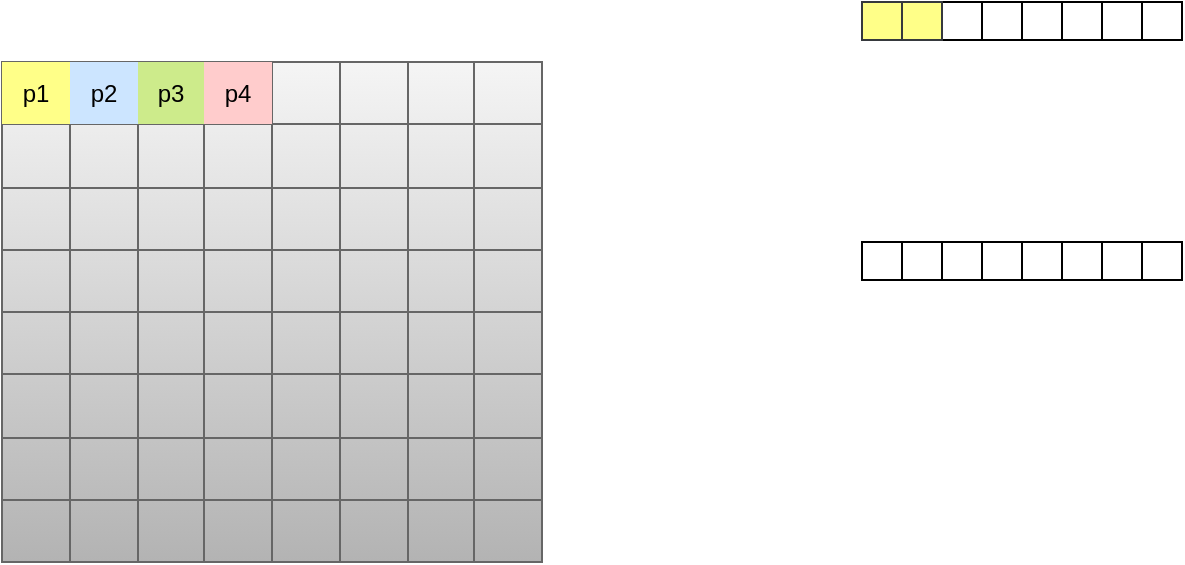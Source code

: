 <mxfile version="15.8.6" type="github">
  <diagram id="kPdgK0YCUrMneEPVn0Fr" name="第 1 页">
    <mxGraphModel dx="946" dy="505" grid="1" gridSize="10" guides="1" tooltips="1" connect="1" arrows="1" fold="1" page="1" pageScale="1" pageWidth="827" pageHeight="1169" math="0" shadow="0">
      <root>
        <mxCell id="0" />
        <mxCell id="1" parent="0" />
        <mxCell id="ArdAXpotYQYGTAsiqMGZ-59" value="" style="shape=table;startSize=0;container=1;collapsible=0;childLayout=tableLayout;fillColor=#f5f5f5;gradientColor=#b3b3b3;strokeColor=#666666;" vertex="1" parent="1">
          <mxGeometry x="80" y="210" width="270" height="250" as="geometry" />
        </mxCell>
        <mxCell id="ArdAXpotYQYGTAsiqMGZ-60" value="" style="shape=partialRectangle;collapsible=0;dropTarget=0;pointerEvents=0;fillColor=none;top=0;left=0;bottom=0;right=0;points=[[0,0.5],[1,0.5]];portConstraint=eastwest;" vertex="1" parent="ArdAXpotYQYGTAsiqMGZ-59">
          <mxGeometry width="270" height="31" as="geometry" />
        </mxCell>
        <mxCell id="ArdAXpotYQYGTAsiqMGZ-61" value="p1" style="shape=partialRectangle;html=1;whiteSpace=wrap;connectable=0;overflow=hidden;fillColor=#ffff88;top=0;left=0;bottom=0;right=0;pointerEvents=1;strokeColor=#36393d;" vertex="1" parent="ArdAXpotYQYGTAsiqMGZ-60">
          <mxGeometry width="34" height="31" as="geometry">
            <mxRectangle width="34" height="31" as="alternateBounds" />
          </mxGeometry>
        </mxCell>
        <mxCell id="ArdAXpotYQYGTAsiqMGZ-62" value="p2" style="shape=partialRectangle;html=1;whiteSpace=wrap;connectable=0;overflow=hidden;fillColor=#cce5ff;top=0;left=0;bottom=0;right=0;pointerEvents=1;strokeColor=#36393d;" vertex="1" parent="ArdAXpotYQYGTAsiqMGZ-60">
          <mxGeometry x="34" width="34" height="31" as="geometry">
            <mxRectangle width="34" height="31" as="alternateBounds" />
          </mxGeometry>
        </mxCell>
        <mxCell id="ArdAXpotYQYGTAsiqMGZ-63" value="p3" style="shape=partialRectangle;html=1;whiteSpace=wrap;connectable=0;overflow=hidden;fillColor=#cdeb8b;top=0;left=0;bottom=0;right=0;pointerEvents=1;strokeColor=#36393d;" vertex="1" parent="ArdAXpotYQYGTAsiqMGZ-60">
          <mxGeometry x="68" width="33" height="31" as="geometry">
            <mxRectangle width="33" height="31" as="alternateBounds" />
          </mxGeometry>
        </mxCell>
        <mxCell id="ArdAXpotYQYGTAsiqMGZ-64" value="p4" style="shape=partialRectangle;html=1;whiteSpace=wrap;connectable=0;overflow=hidden;fillColor=#ffcccc;top=0;left=0;bottom=0;right=0;pointerEvents=1;strokeColor=#36393d;" vertex="1" parent="ArdAXpotYQYGTAsiqMGZ-60">
          <mxGeometry x="101" width="34" height="31" as="geometry">
            <mxRectangle width="34" height="31" as="alternateBounds" />
          </mxGeometry>
        </mxCell>
        <mxCell id="ArdAXpotYQYGTAsiqMGZ-65" value="" style="shape=partialRectangle;html=1;whiteSpace=wrap;connectable=0;overflow=hidden;fillColor=none;top=0;left=0;bottom=0;right=0;pointerEvents=1;" vertex="1" parent="ArdAXpotYQYGTAsiqMGZ-60">
          <mxGeometry x="135" width="34" height="31" as="geometry">
            <mxRectangle width="34" height="31" as="alternateBounds" />
          </mxGeometry>
        </mxCell>
        <mxCell id="ArdAXpotYQYGTAsiqMGZ-66" value="" style="shape=partialRectangle;html=1;whiteSpace=wrap;connectable=0;overflow=hidden;fillColor=none;top=0;left=0;bottom=0;right=0;pointerEvents=1;" vertex="1" parent="ArdAXpotYQYGTAsiqMGZ-60">
          <mxGeometry x="169" width="34" height="31" as="geometry">
            <mxRectangle width="34" height="31" as="alternateBounds" />
          </mxGeometry>
        </mxCell>
        <mxCell id="ArdAXpotYQYGTAsiqMGZ-67" value="" style="shape=partialRectangle;html=1;whiteSpace=wrap;connectable=0;overflow=hidden;fillColor=none;top=0;left=0;bottom=0;right=0;pointerEvents=1;" vertex="1" parent="ArdAXpotYQYGTAsiqMGZ-60">
          <mxGeometry x="203" width="33" height="31" as="geometry">
            <mxRectangle width="33" height="31" as="alternateBounds" />
          </mxGeometry>
        </mxCell>
        <mxCell id="ArdAXpotYQYGTAsiqMGZ-68" value="" style="shape=partialRectangle;html=1;whiteSpace=wrap;connectable=0;overflow=hidden;fillColor=none;top=0;left=0;bottom=0;right=0;pointerEvents=1;" vertex="1" parent="ArdAXpotYQYGTAsiqMGZ-60">
          <mxGeometry x="236" width="34" height="31" as="geometry">
            <mxRectangle width="34" height="31" as="alternateBounds" />
          </mxGeometry>
        </mxCell>
        <mxCell id="ArdAXpotYQYGTAsiqMGZ-69" value="" style="shape=partialRectangle;collapsible=0;dropTarget=0;pointerEvents=0;fillColor=none;top=0;left=0;bottom=0;right=0;points=[[0,0.5],[1,0.5]];portConstraint=eastwest;" vertex="1" parent="ArdAXpotYQYGTAsiqMGZ-59">
          <mxGeometry y="31" width="270" height="32" as="geometry" />
        </mxCell>
        <mxCell id="ArdAXpotYQYGTAsiqMGZ-70" value="" style="shape=partialRectangle;html=1;whiteSpace=wrap;connectable=0;overflow=hidden;fillColor=none;top=0;left=0;bottom=0;right=0;pointerEvents=1;" vertex="1" parent="ArdAXpotYQYGTAsiqMGZ-69">
          <mxGeometry width="34" height="32" as="geometry">
            <mxRectangle width="34" height="32" as="alternateBounds" />
          </mxGeometry>
        </mxCell>
        <mxCell id="ArdAXpotYQYGTAsiqMGZ-71" value="" style="shape=partialRectangle;html=1;whiteSpace=wrap;connectable=0;overflow=hidden;fillColor=none;top=0;left=0;bottom=0;right=0;pointerEvents=1;" vertex="1" parent="ArdAXpotYQYGTAsiqMGZ-69">
          <mxGeometry x="34" width="34" height="32" as="geometry">
            <mxRectangle width="34" height="32" as="alternateBounds" />
          </mxGeometry>
        </mxCell>
        <mxCell id="ArdAXpotYQYGTAsiqMGZ-72" value="" style="shape=partialRectangle;html=1;whiteSpace=wrap;connectable=0;overflow=hidden;fillColor=none;top=0;left=0;bottom=0;right=0;pointerEvents=1;" vertex="1" parent="ArdAXpotYQYGTAsiqMGZ-69">
          <mxGeometry x="68" width="33" height="32" as="geometry">
            <mxRectangle width="33" height="32" as="alternateBounds" />
          </mxGeometry>
        </mxCell>
        <mxCell id="ArdAXpotYQYGTAsiqMGZ-73" value="" style="shape=partialRectangle;html=1;whiteSpace=wrap;connectable=0;overflow=hidden;fillColor=none;top=0;left=0;bottom=0;right=0;pointerEvents=1;" vertex="1" parent="ArdAXpotYQYGTAsiqMGZ-69">
          <mxGeometry x="101" width="34" height="32" as="geometry">
            <mxRectangle width="34" height="32" as="alternateBounds" />
          </mxGeometry>
        </mxCell>
        <mxCell id="ArdAXpotYQYGTAsiqMGZ-74" value="" style="shape=partialRectangle;html=1;whiteSpace=wrap;connectable=0;overflow=hidden;fillColor=none;top=0;left=0;bottom=0;right=0;pointerEvents=1;" vertex="1" parent="ArdAXpotYQYGTAsiqMGZ-69">
          <mxGeometry x="135" width="34" height="32" as="geometry">
            <mxRectangle width="34" height="32" as="alternateBounds" />
          </mxGeometry>
        </mxCell>
        <mxCell id="ArdAXpotYQYGTAsiqMGZ-75" value="" style="shape=partialRectangle;html=1;whiteSpace=wrap;connectable=0;overflow=hidden;fillColor=none;top=0;left=0;bottom=0;right=0;pointerEvents=1;" vertex="1" parent="ArdAXpotYQYGTAsiqMGZ-69">
          <mxGeometry x="169" width="34" height="32" as="geometry">
            <mxRectangle width="34" height="32" as="alternateBounds" />
          </mxGeometry>
        </mxCell>
        <mxCell id="ArdAXpotYQYGTAsiqMGZ-76" value="" style="shape=partialRectangle;html=1;whiteSpace=wrap;connectable=0;overflow=hidden;fillColor=none;top=0;left=0;bottom=0;right=0;pointerEvents=1;" vertex="1" parent="ArdAXpotYQYGTAsiqMGZ-69">
          <mxGeometry x="203" width="33" height="32" as="geometry">
            <mxRectangle width="33" height="32" as="alternateBounds" />
          </mxGeometry>
        </mxCell>
        <mxCell id="ArdAXpotYQYGTAsiqMGZ-77" value="" style="shape=partialRectangle;html=1;whiteSpace=wrap;connectable=0;overflow=hidden;fillColor=none;top=0;left=0;bottom=0;right=0;pointerEvents=1;" vertex="1" parent="ArdAXpotYQYGTAsiqMGZ-69">
          <mxGeometry x="236" width="34" height="32" as="geometry">
            <mxRectangle width="34" height="32" as="alternateBounds" />
          </mxGeometry>
        </mxCell>
        <mxCell id="ArdAXpotYQYGTAsiqMGZ-78" value="" style="shape=partialRectangle;collapsible=0;dropTarget=0;pointerEvents=0;fillColor=none;top=0;left=0;bottom=0;right=0;points=[[0,0.5],[1,0.5]];portConstraint=eastwest;" vertex="1" parent="ArdAXpotYQYGTAsiqMGZ-59">
          <mxGeometry y="63" width="270" height="31" as="geometry" />
        </mxCell>
        <mxCell id="ArdAXpotYQYGTAsiqMGZ-79" value="" style="shape=partialRectangle;html=1;whiteSpace=wrap;connectable=0;overflow=hidden;fillColor=none;top=0;left=0;bottom=0;right=0;pointerEvents=1;" vertex="1" parent="ArdAXpotYQYGTAsiqMGZ-78">
          <mxGeometry width="34" height="31" as="geometry">
            <mxRectangle width="34" height="31" as="alternateBounds" />
          </mxGeometry>
        </mxCell>
        <mxCell id="ArdAXpotYQYGTAsiqMGZ-80" value="" style="shape=partialRectangle;html=1;whiteSpace=wrap;connectable=0;overflow=hidden;fillColor=none;top=0;left=0;bottom=0;right=0;pointerEvents=1;" vertex="1" parent="ArdAXpotYQYGTAsiqMGZ-78">
          <mxGeometry x="34" width="34" height="31" as="geometry">
            <mxRectangle width="34" height="31" as="alternateBounds" />
          </mxGeometry>
        </mxCell>
        <mxCell id="ArdAXpotYQYGTAsiqMGZ-81" value="" style="shape=partialRectangle;html=1;whiteSpace=wrap;connectable=0;overflow=hidden;fillColor=none;top=0;left=0;bottom=0;right=0;pointerEvents=1;" vertex="1" parent="ArdAXpotYQYGTAsiqMGZ-78">
          <mxGeometry x="68" width="33" height="31" as="geometry">
            <mxRectangle width="33" height="31" as="alternateBounds" />
          </mxGeometry>
        </mxCell>
        <mxCell id="ArdAXpotYQYGTAsiqMGZ-82" value="" style="shape=partialRectangle;html=1;whiteSpace=wrap;connectable=0;overflow=hidden;fillColor=none;top=0;left=0;bottom=0;right=0;pointerEvents=1;" vertex="1" parent="ArdAXpotYQYGTAsiqMGZ-78">
          <mxGeometry x="101" width="34" height="31" as="geometry">
            <mxRectangle width="34" height="31" as="alternateBounds" />
          </mxGeometry>
        </mxCell>
        <mxCell id="ArdAXpotYQYGTAsiqMGZ-83" value="" style="shape=partialRectangle;html=1;whiteSpace=wrap;connectable=0;overflow=hidden;fillColor=none;top=0;left=0;bottom=0;right=0;pointerEvents=1;" vertex="1" parent="ArdAXpotYQYGTAsiqMGZ-78">
          <mxGeometry x="135" width="34" height="31" as="geometry">
            <mxRectangle width="34" height="31" as="alternateBounds" />
          </mxGeometry>
        </mxCell>
        <mxCell id="ArdAXpotYQYGTAsiqMGZ-84" value="" style="shape=partialRectangle;html=1;whiteSpace=wrap;connectable=0;overflow=hidden;fillColor=none;top=0;left=0;bottom=0;right=0;pointerEvents=1;" vertex="1" parent="ArdAXpotYQYGTAsiqMGZ-78">
          <mxGeometry x="169" width="34" height="31" as="geometry">
            <mxRectangle width="34" height="31" as="alternateBounds" />
          </mxGeometry>
        </mxCell>
        <mxCell id="ArdAXpotYQYGTAsiqMGZ-85" value="" style="shape=partialRectangle;html=1;whiteSpace=wrap;connectable=0;overflow=hidden;fillColor=none;top=0;left=0;bottom=0;right=0;pointerEvents=1;" vertex="1" parent="ArdAXpotYQYGTAsiqMGZ-78">
          <mxGeometry x="203" width="33" height="31" as="geometry">
            <mxRectangle width="33" height="31" as="alternateBounds" />
          </mxGeometry>
        </mxCell>
        <mxCell id="ArdAXpotYQYGTAsiqMGZ-86" value="" style="shape=partialRectangle;html=1;whiteSpace=wrap;connectable=0;overflow=hidden;fillColor=none;top=0;left=0;bottom=0;right=0;pointerEvents=1;" vertex="1" parent="ArdAXpotYQYGTAsiqMGZ-78">
          <mxGeometry x="236" width="34" height="31" as="geometry">
            <mxRectangle width="34" height="31" as="alternateBounds" />
          </mxGeometry>
        </mxCell>
        <mxCell id="ArdAXpotYQYGTAsiqMGZ-87" value="" style="shape=partialRectangle;collapsible=0;dropTarget=0;pointerEvents=0;fillColor=none;top=0;left=0;bottom=0;right=0;points=[[0,0.5],[1,0.5]];portConstraint=eastwest;" vertex="1" parent="ArdAXpotYQYGTAsiqMGZ-59">
          <mxGeometry y="94" width="270" height="31" as="geometry" />
        </mxCell>
        <mxCell id="ArdAXpotYQYGTAsiqMGZ-88" value="" style="shape=partialRectangle;html=1;whiteSpace=wrap;connectable=0;overflow=hidden;fillColor=none;top=0;left=0;bottom=0;right=0;pointerEvents=1;" vertex="1" parent="ArdAXpotYQYGTAsiqMGZ-87">
          <mxGeometry width="34" height="31" as="geometry">
            <mxRectangle width="34" height="31" as="alternateBounds" />
          </mxGeometry>
        </mxCell>
        <mxCell id="ArdAXpotYQYGTAsiqMGZ-89" value="" style="shape=partialRectangle;html=1;whiteSpace=wrap;connectable=0;overflow=hidden;fillColor=none;top=0;left=0;bottom=0;right=0;pointerEvents=1;" vertex="1" parent="ArdAXpotYQYGTAsiqMGZ-87">
          <mxGeometry x="34" width="34" height="31" as="geometry">
            <mxRectangle width="34" height="31" as="alternateBounds" />
          </mxGeometry>
        </mxCell>
        <mxCell id="ArdAXpotYQYGTAsiqMGZ-90" value="" style="shape=partialRectangle;html=1;whiteSpace=wrap;connectable=0;overflow=hidden;fillColor=none;top=0;left=0;bottom=0;right=0;pointerEvents=1;" vertex="1" parent="ArdAXpotYQYGTAsiqMGZ-87">
          <mxGeometry x="68" width="33" height="31" as="geometry">
            <mxRectangle width="33" height="31" as="alternateBounds" />
          </mxGeometry>
        </mxCell>
        <mxCell id="ArdAXpotYQYGTAsiqMGZ-91" value="" style="shape=partialRectangle;html=1;whiteSpace=wrap;connectable=0;overflow=hidden;fillColor=none;top=0;left=0;bottom=0;right=0;pointerEvents=1;" vertex="1" parent="ArdAXpotYQYGTAsiqMGZ-87">
          <mxGeometry x="101" width="34" height="31" as="geometry">
            <mxRectangle width="34" height="31" as="alternateBounds" />
          </mxGeometry>
        </mxCell>
        <mxCell id="ArdAXpotYQYGTAsiqMGZ-92" value="" style="shape=partialRectangle;html=1;whiteSpace=wrap;connectable=0;overflow=hidden;fillColor=none;top=0;left=0;bottom=0;right=0;pointerEvents=1;" vertex="1" parent="ArdAXpotYQYGTAsiqMGZ-87">
          <mxGeometry x="135" width="34" height="31" as="geometry">
            <mxRectangle width="34" height="31" as="alternateBounds" />
          </mxGeometry>
        </mxCell>
        <mxCell id="ArdAXpotYQYGTAsiqMGZ-93" value="" style="shape=partialRectangle;html=1;whiteSpace=wrap;connectable=0;overflow=hidden;fillColor=none;top=0;left=0;bottom=0;right=0;pointerEvents=1;" vertex="1" parent="ArdAXpotYQYGTAsiqMGZ-87">
          <mxGeometry x="169" width="34" height="31" as="geometry">
            <mxRectangle width="34" height="31" as="alternateBounds" />
          </mxGeometry>
        </mxCell>
        <mxCell id="ArdAXpotYQYGTAsiqMGZ-94" value="" style="shape=partialRectangle;html=1;whiteSpace=wrap;connectable=0;overflow=hidden;fillColor=none;top=0;left=0;bottom=0;right=0;pointerEvents=1;" vertex="1" parent="ArdAXpotYQYGTAsiqMGZ-87">
          <mxGeometry x="203" width="33" height="31" as="geometry">
            <mxRectangle width="33" height="31" as="alternateBounds" />
          </mxGeometry>
        </mxCell>
        <mxCell id="ArdAXpotYQYGTAsiqMGZ-95" value="" style="shape=partialRectangle;html=1;whiteSpace=wrap;connectable=0;overflow=hidden;fillColor=none;top=0;left=0;bottom=0;right=0;pointerEvents=1;" vertex="1" parent="ArdAXpotYQYGTAsiqMGZ-87">
          <mxGeometry x="236" width="34" height="31" as="geometry">
            <mxRectangle width="34" height="31" as="alternateBounds" />
          </mxGeometry>
        </mxCell>
        <mxCell id="ArdAXpotYQYGTAsiqMGZ-96" value="" style="shape=partialRectangle;collapsible=0;dropTarget=0;pointerEvents=0;fillColor=none;top=0;left=0;bottom=0;right=0;points=[[0,0.5],[1,0.5]];portConstraint=eastwest;" vertex="1" parent="ArdAXpotYQYGTAsiqMGZ-59">
          <mxGeometry y="125" width="270" height="31" as="geometry" />
        </mxCell>
        <mxCell id="ArdAXpotYQYGTAsiqMGZ-97" value="" style="shape=partialRectangle;html=1;whiteSpace=wrap;connectable=0;overflow=hidden;fillColor=none;top=0;left=0;bottom=0;right=0;pointerEvents=1;" vertex="1" parent="ArdAXpotYQYGTAsiqMGZ-96">
          <mxGeometry width="34" height="31" as="geometry">
            <mxRectangle width="34" height="31" as="alternateBounds" />
          </mxGeometry>
        </mxCell>
        <mxCell id="ArdAXpotYQYGTAsiqMGZ-98" value="" style="shape=partialRectangle;html=1;whiteSpace=wrap;connectable=0;overflow=hidden;fillColor=none;top=0;left=0;bottom=0;right=0;pointerEvents=1;" vertex="1" parent="ArdAXpotYQYGTAsiqMGZ-96">
          <mxGeometry x="34" width="34" height="31" as="geometry">
            <mxRectangle width="34" height="31" as="alternateBounds" />
          </mxGeometry>
        </mxCell>
        <mxCell id="ArdAXpotYQYGTAsiqMGZ-99" value="" style="shape=partialRectangle;html=1;whiteSpace=wrap;connectable=0;overflow=hidden;fillColor=none;top=0;left=0;bottom=0;right=0;pointerEvents=1;" vertex="1" parent="ArdAXpotYQYGTAsiqMGZ-96">
          <mxGeometry x="68" width="33" height="31" as="geometry">
            <mxRectangle width="33" height="31" as="alternateBounds" />
          </mxGeometry>
        </mxCell>
        <mxCell id="ArdAXpotYQYGTAsiqMGZ-100" value="" style="shape=partialRectangle;html=1;whiteSpace=wrap;connectable=0;overflow=hidden;fillColor=none;top=0;left=0;bottom=0;right=0;pointerEvents=1;" vertex="1" parent="ArdAXpotYQYGTAsiqMGZ-96">
          <mxGeometry x="101" width="34" height="31" as="geometry">
            <mxRectangle width="34" height="31" as="alternateBounds" />
          </mxGeometry>
        </mxCell>
        <mxCell id="ArdAXpotYQYGTAsiqMGZ-101" value="" style="shape=partialRectangle;html=1;whiteSpace=wrap;connectable=0;overflow=hidden;fillColor=none;top=0;left=0;bottom=0;right=0;pointerEvents=1;" vertex="1" parent="ArdAXpotYQYGTAsiqMGZ-96">
          <mxGeometry x="135" width="34" height="31" as="geometry">
            <mxRectangle width="34" height="31" as="alternateBounds" />
          </mxGeometry>
        </mxCell>
        <mxCell id="ArdAXpotYQYGTAsiqMGZ-102" value="" style="shape=partialRectangle;html=1;whiteSpace=wrap;connectable=0;overflow=hidden;fillColor=none;top=0;left=0;bottom=0;right=0;pointerEvents=1;" vertex="1" parent="ArdAXpotYQYGTAsiqMGZ-96">
          <mxGeometry x="169" width="34" height="31" as="geometry">
            <mxRectangle width="34" height="31" as="alternateBounds" />
          </mxGeometry>
        </mxCell>
        <mxCell id="ArdAXpotYQYGTAsiqMGZ-103" value="" style="shape=partialRectangle;html=1;whiteSpace=wrap;connectable=0;overflow=hidden;fillColor=none;top=0;left=0;bottom=0;right=0;pointerEvents=1;" vertex="1" parent="ArdAXpotYQYGTAsiqMGZ-96">
          <mxGeometry x="203" width="33" height="31" as="geometry">
            <mxRectangle width="33" height="31" as="alternateBounds" />
          </mxGeometry>
        </mxCell>
        <mxCell id="ArdAXpotYQYGTAsiqMGZ-104" value="" style="shape=partialRectangle;html=1;whiteSpace=wrap;connectable=0;overflow=hidden;fillColor=none;top=0;left=0;bottom=0;right=0;pointerEvents=1;" vertex="1" parent="ArdAXpotYQYGTAsiqMGZ-96">
          <mxGeometry x="236" width="34" height="31" as="geometry">
            <mxRectangle width="34" height="31" as="alternateBounds" />
          </mxGeometry>
        </mxCell>
        <mxCell id="ArdAXpotYQYGTAsiqMGZ-105" value="" style="shape=partialRectangle;collapsible=0;dropTarget=0;pointerEvents=0;fillColor=none;top=0;left=0;bottom=0;right=0;points=[[0,0.5],[1,0.5]];portConstraint=eastwest;" vertex="1" parent="ArdAXpotYQYGTAsiqMGZ-59">
          <mxGeometry y="156" width="270" height="32" as="geometry" />
        </mxCell>
        <mxCell id="ArdAXpotYQYGTAsiqMGZ-106" value="" style="shape=partialRectangle;html=1;whiteSpace=wrap;connectable=0;overflow=hidden;fillColor=none;top=0;left=0;bottom=0;right=0;pointerEvents=1;" vertex="1" parent="ArdAXpotYQYGTAsiqMGZ-105">
          <mxGeometry width="34" height="32" as="geometry">
            <mxRectangle width="34" height="32" as="alternateBounds" />
          </mxGeometry>
        </mxCell>
        <mxCell id="ArdAXpotYQYGTAsiqMGZ-107" value="" style="shape=partialRectangle;html=1;whiteSpace=wrap;connectable=0;overflow=hidden;fillColor=none;top=0;left=0;bottom=0;right=0;pointerEvents=1;" vertex="1" parent="ArdAXpotYQYGTAsiqMGZ-105">
          <mxGeometry x="34" width="34" height="32" as="geometry">
            <mxRectangle width="34" height="32" as="alternateBounds" />
          </mxGeometry>
        </mxCell>
        <mxCell id="ArdAXpotYQYGTAsiqMGZ-108" value="" style="shape=partialRectangle;html=1;whiteSpace=wrap;connectable=0;overflow=hidden;fillColor=none;top=0;left=0;bottom=0;right=0;pointerEvents=1;" vertex="1" parent="ArdAXpotYQYGTAsiqMGZ-105">
          <mxGeometry x="68" width="33" height="32" as="geometry">
            <mxRectangle width="33" height="32" as="alternateBounds" />
          </mxGeometry>
        </mxCell>
        <mxCell id="ArdAXpotYQYGTAsiqMGZ-109" value="" style="shape=partialRectangle;html=1;whiteSpace=wrap;connectable=0;overflow=hidden;fillColor=none;top=0;left=0;bottom=0;right=0;pointerEvents=1;" vertex="1" parent="ArdAXpotYQYGTAsiqMGZ-105">
          <mxGeometry x="101" width="34" height="32" as="geometry">
            <mxRectangle width="34" height="32" as="alternateBounds" />
          </mxGeometry>
        </mxCell>
        <mxCell id="ArdAXpotYQYGTAsiqMGZ-110" value="" style="shape=partialRectangle;html=1;whiteSpace=wrap;connectable=0;overflow=hidden;fillColor=none;top=0;left=0;bottom=0;right=0;pointerEvents=1;" vertex="1" parent="ArdAXpotYQYGTAsiqMGZ-105">
          <mxGeometry x="135" width="34" height="32" as="geometry">
            <mxRectangle width="34" height="32" as="alternateBounds" />
          </mxGeometry>
        </mxCell>
        <mxCell id="ArdAXpotYQYGTAsiqMGZ-111" value="" style="shape=partialRectangle;html=1;whiteSpace=wrap;connectable=0;overflow=hidden;fillColor=none;top=0;left=0;bottom=0;right=0;pointerEvents=1;" vertex="1" parent="ArdAXpotYQYGTAsiqMGZ-105">
          <mxGeometry x="169" width="34" height="32" as="geometry">
            <mxRectangle width="34" height="32" as="alternateBounds" />
          </mxGeometry>
        </mxCell>
        <mxCell id="ArdAXpotYQYGTAsiqMGZ-112" value="" style="shape=partialRectangle;html=1;whiteSpace=wrap;connectable=0;overflow=hidden;fillColor=none;top=0;left=0;bottom=0;right=0;pointerEvents=1;" vertex="1" parent="ArdAXpotYQYGTAsiqMGZ-105">
          <mxGeometry x="203" width="33" height="32" as="geometry">
            <mxRectangle width="33" height="32" as="alternateBounds" />
          </mxGeometry>
        </mxCell>
        <mxCell id="ArdAXpotYQYGTAsiqMGZ-113" value="" style="shape=partialRectangle;html=1;whiteSpace=wrap;connectable=0;overflow=hidden;fillColor=none;top=0;left=0;bottom=0;right=0;pointerEvents=1;" vertex="1" parent="ArdAXpotYQYGTAsiqMGZ-105">
          <mxGeometry x="236" width="34" height="32" as="geometry">
            <mxRectangle width="34" height="32" as="alternateBounds" />
          </mxGeometry>
        </mxCell>
        <mxCell id="ArdAXpotYQYGTAsiqMGZ-114" value="" style="shape=partialRectangle;collapsible=0;dropTarget=0;pointerEvents=0;fillColor=none;top=0;left=0;bottom=0;right=0;points=[[0,0.5],[1,0.5]];portConstraint=eastwest;" vertex="1" parent="ArdAXpotYQYGTAsiqMGZ-59">
          <mxGeometry y="188" width="270" height="31" as="geometry" />
        </mxCell>
        <mxCell id="ArdAXpotYQYGTAsiqMGZ-115" value="" style="shape=partialRectangle;html=1;whiteSpace=wrap;connectable=0;overflow=hidden;fillColor=none;top=0;left=0;bottom=0;right=0;pointerEvents=1;" vertex="1" parent="ArdAXpotYQYGTAsiqMGZ-114">
          <mxGeometry width="34" height="31" as="geometry">
            <mxRectangle width="34" height="31" as="alternateBounds" />
          </mxGeometry>
        </mxCell>
        <mxCell id="ArdAXpotYQYGTAsiqMGZ-116" value="" style="shape=partialRectangle;html=1;whiteSpace=wrap;connectable=0;overflow=hidden;fillColor=none;top=0;left=0;bottom=0;right=0;pointerEvents=1;" vertex="1" parent="ArdAXpotYQYGTAsiqMGZ-114">
          <mxGeometry x="34" width="34" height="31" as="geometry">
            <mxRectangle width="34" height="31" as="alternateBounds" />
          </mxGeometry>
        </mxCell>
        <mxCell id="ArdAXpotYQYGTAsiqMGZ-117" value="" style="shape=partialRectangle;html=1;whiteSpace=wrap;connectable=0;overflow=hidden;fillColor=none;top=0;left=0;bottom=0;right=0;pointerEvents=1;" vertex="1" parent="ArdAXpotYQYGTAsiqMGZ-114">
          <mxGeometry x="68" width="33" height="31" as="geometry">
            <mxRectangle width="33" height="31" as="alternateBounds" />
          </mxGeometry>
        </mxCell>
        <mxCell id="ArdAXpotYQYGTAsiqMGZ-118" value="" style="shape=partialRectangle;html=1;whiteSpace=wrap;connectable=0;overflow=hidden;fillColor=none;top=0;left=0;bottom=0;right=0;pointerEvents=1;" vertex="1" parent="ArdAXpotYQYGTAsiqMGZ-114">
          <mxGeometry x="101" width="34" height="31" as="geometry">
            <mxRectangle width="34" height="31" as="alternateBounds" />
          </mxGeometry>
        </mxCell>
        <mxCell id="ArdAXpotYQYGTAsiqMGZ-119" value="" style="shape=partialRectangle;html=1;whiteSpace=wrap;connectable=0;overflow=hidden;fillColor=none;top=0;left=0;bottom=0;right=0;pointerEvents=1;" vertex="1" parent="ArdAXpotYQYGTAsiqMGZ-114">
          <mxGeometry x="135" width="34" height="31" as="geometry">
            <mxRectangle width="34" height="31" as="alternateBounds" />
          </mxGeometry>
        </mxCell>
        <mxCell id="ArdAXpotYQYGTAsiqMGZ-120" value="" style="shape=partialRectangle;html=1;whiteSpace=wrap;connectable=0;overflow=hidden;fillColor=none;top=0;left=0;bottom=0;right=0;pointerEvents=1;" vertex="1" parent="ArdAXpotYQYGTAsiqMGZ-114">
          <mxGeometry x="169" width="34" height="31" as="geometry">
            <mxRectangle width="34" height="31" as="alternateBounds" />
          </mxGeometry>
        </mxCell>
        <mxCell id="ArdAXpotYQYGTAsiqMGZ-121" value="" style="shape=partialRectangle;html=1;whiteSpace=wrap;connectable=0;overflow=hidden;fillColor=none;top=0;left=0;bottom=0;right=0;pointerEvents=1;" vertex="1" parent="ArdAXpotYQYGTAsiqMGZ-114">
          <mxGeometry x="203" width="33" height="31" as="geometry">
            <mxRectangle width="33" height="31" as="alternateBounds" />
          </mxGeometry>
        </mxCell>
        <mxCell id="ArdAXpotYQYGTAsiqMGZ-122" value="" style="shape=partialRectangle;html=1;whiteSpace=wrap;connectable=0;overflow=hidden;fillColor=none;top=0;left=0;bottom=0;right=0;pointerEvents=1;" vertex="1" parent="ArdAXpotYQYGTAsiqMGZ-114">
          <mxGeometry x="236" width="34" height="31" as="geometry">
            <mxRectangle width="34" height="31" as="alternateBounds" />
          </mxGeometry>
        </mxCell>
        <mxCell id="ArdAXpotYQYGTAsiqMGZ-123" value="" style="shape=partialRectangle;collapsible=0;dropTarget=0;pointerEvents=0;fillColor=none;top=0;left=0;bottom=0;right=0;points=[[0,0.5],[1,0.5]];portConstraint=eastwest;" vertex="1" parent="ArdAXpotYQYGTAsiqMGZ-59">
          <mxGeometry y="219" width="270" height="31" as="geometry" />
        </mxCell>
        <mxCell id="ArdAXpotYQYGTAsiqMGZ-124" value="" style="shape=partialRectangle;html=1;whiteSpace=wrap;connectable=0;overflow=hidden;fillColor=none;top=0;left=0;bottom=0;right=0;pointerEvents=1;" vertex="1" parent="ArdAXpotYQYGTAsiqMGZ-123">
          <mxGeometry width="34" height="31" as="geometry">
            <mxRectangle width="34" height="31" as="alternateBounds" />
          </mxGeometry>
        </mxCell>
        <mxCell id="ArdAXpotYQYGTAsiqMGZ-125" value="" style="shape=partialRectangle;html=1;whiteSpace=wrap;connectable=0;overflow=hidden;fillColor=none;top=0;left=0;bottom=0;right=0;pointerEvents=1;" vertex="1" parent="ArdAXpotYQYGTAsiqMGZ-123">
          <mxGeometry x="34" width="34" height="31" as="geometry">
            <mxRectangle width="34" height="31" as="alternateBounds" />
          </mxGeometry>
        </mxCell>
        <mxCell id="ArdAXpotYQYGTAsiqMGZ-126" value="" style="shape=partialRectangle;html=1;whiteSpace=wrap;connectable=0;overflow=hidden;fillColor=none;top=0;left=0;bottom=0;right=0;pointerEvents=1;" vertex="1" parent="ArdAXpotYQYGTAsiqMGZ-123">
          <mxGeometry x="68" width="33" height="31" as="geometry">
            <mxRectangle width="33" height="31" as="alternateBounds" />
          </mxGeometry>
        </mxCell>
        <mxCell id="ArdAXpotYQYGTAsiqMGZ-127" value="" style="shape=partialRectangle;html=1;whiteSpace=wrap;connectable=0;overflow=hidden;fillColor=none;top=0;left=0;bottom=0;right=0;pointerEvents=1;" vertex="1" parent="ArdAXpotYQYGTAsiqMGZ-123">
          <mxGeometry x="101" width="34" height="31" as="geometry">
            <mxRectangle width="34" height="31" as="alternateBounds" />
          </mxGeometry>
        </mxCell>
        <mxCell id="ArdAXpotYQYGTAsiqMGZ-128" value="" style="shape=partialRectangle;html=1;whiteSpace=wrap;connectable=0;overflow=hidden;fillColor=none;top=0;left=0;bottom=0;right=0;pointerEvents=1;" vertex="1" parent="ArdAXpotYQYGTAsiqMGZ-123">
          <mxGeometry x="135" width="34" height="31" as="geometry">
            <mxRectangle width="34" height="31" as="alternateBounds" />
          </mxGeometry>
        </mxCell>
        <mxCell id="ArdAXpotYQYGTAsiqMGZ-129" value="" style="shape=partialRectangle;html=1;whiteSpace=wrap;connectable=0;overflow=hidden;fillColor=none;top=0;left=0;bottom=0;right=0;pointerEvents=1;" vertex="1" parent="ArdAXpotYQYGTAsiqMGZ-123">
          <mxGeometry x="169" width="34" height="31" as="geometry">
            <mxRectangle width="34" height="31" as="alternateBounds" />
          </mxGeometry>
        </mxCell>
        <mxCell id="ArdAXpotYQYGTAsiqMGZ-130" value="" style="shape=partialRectangle;html=1;whiteSpace=wrap;connectable=0;overflow=hidden;fillColor=none;top=0;left=0;bottom=0;right=0;pointerEvents=1;" vertex="1" parent="ArdAXpotYQYGTAsiqMGZ-123">
          <mxGeometry x="203" width="33" height="31" as="geometry">
            <mxRectangle width="33" height="31" as="alternateBounds" />
          </mxGeometry>
        </mxCell>
        <mxCell id="ArdAXpotYQYGTAsiqMGZ-131" value="" style="shape=partialRectangle;html=1;whiteSpace=wrap;connectable=0;overflow=hidden;fillColor=none;top=0;left=0;bottom=0;right=0;pointerEvents=1;" vertex="1" parent="ArdAXpotYQYGTAsiqMGZ-123">
          <mxGeometry x="236" width="34" height="31" as="geometry">
            <mxRectangle width="34" height="31" as="alternateBounds" />
          </mxGeometry>
        </mxCell>
        <mxCell id="ArdAXpotYQYGTAsiqMGZ-203" value="" style="group" vertex="1" connectable="0" parent="1">
          <mxGeometry x="510" y="180" width="160" height="19" as="geometry" />
        </mxCell>
        <mxCell id="ArdAXpotYQYGTAsiqMGZ-205" value="" style="group" vertex="1" connectable="0" parent="ArdAXpotYQYGTAsiqMGZ-203">
          <mxGeometry x="20" width="80" height="19" as="geometry" />
        </mxCell>
        <mxCell id="ArdAXpotYQYGTAsiqMGZ-197" value="" style="rounded=0;whiteSpace=wrap;html=1;labelBackgroundColor=none;fillColor=default;" vertex="1" parent="ArdAXpotYQYGTAsiqMGZ-205">
          <mxGeometry x="20" width="20" height="19" as="geometry" />
        </mxCell>
        <mxCell id="ArdAXpotYQYGTAsiqMGZ-198" value="" style="rounded=0;whiteSpace=wrap;html=1;labelBackgroundColor=none;fillColor=default;" vertex="1" parent="ArdAXpotYQYGTAsiqMGZ-205">
          <mxGeometry x="60" width="20" height="19" as="geometry" />
        </mxCell>
        <mxCell id="ArdAXpotYQYGTAsiqMGZ-200" value="" style="rounded=0;whiteSpace=wrap;html=1;labelBackgroundColor=none;fillColor=default;" vertex="1" parent="ArdAXpotYQYGTAsiqMGZ-205">
          <mxGeometry x="40" width="20" height="19" as="geometry" />
        </mxCell>
        <mxCell id="ArdAXpotYQYGTAsiqMGZ-193" value="" style="rounded=0;whiteSpace=wrap;html=1;labelBackgroundColor=none;fillColor=#ffff88;strokeColor=#36393d;" vertex="1" parent="ArdAXpotYQYGTAsiqMGZ-205">
          <mxGeometry width="20" height="19" as="geometry" />
        </mxCell>
        <mxCell id="ArdAXpotYQYGTAsiqMGZ-199" value="" style="rounded=0;whiteSpace=wrap;html=1;labelBackgroundColor=none;fillColor=default;" vertex="1" parent="ArdAXpotYQYGTAsiqMGZ-203">
          <mxGeometry x="100" width="20" height="19" as="geometry" />
        </mxCell>
        <mxCell id="ArdAXpotYQYGTAsiqMGZ-195" value="" style="rounded=0;whiteSpace=wrap;html=1;labelBackgroundColor=none;fillColor=default;" vertex="1" parent="ArdAXpotYQYGTAsiqMGZ-203">
          <mxGeometry x="120" width="20" height="19" as="geometry" />
        </mxCell>
        <mxCell id="ArdAXpotYQYGTAsiqMGZ-196" value="" style="rounded=0;whiteSpace=wrap;html=1;labelBackgroundColor=none;fillColor=default;" vertex="1" parent="ArdAXpotYQYGTAsiqMGZ-203">
          <mxGeometry x="140" width="20" height="19" as="geometry" />
        </mxCell>
        <mxCell id="ArdAXpotYQYGTAsiqMGZ-194" value="" style="rounded=0;whiteSpace=wrap;html=1;labelBackgroundColor=none;fillColor=#ffff88;strokeColor=#36393d;" vertex="1" parent="ArdAXpotYQYGTAsiqMGZ-203">
          <mxGeometry width="20" height="19" as="geometry" />
        </mxCell>
        <mxCell id="ArdAXpotYQYGTAsiqMGZ-207" value="" style="group" vertex="1" connectable="0" parent="1">
          <mxGeometry x="510" y="300" width="160" height="19" as="geometry" />
        </mxCell>
        <mxCell id="ArdAXpotYQYGTAsiqMGZ-208" value="" style="group" vertex="1" connectable="0" parent="ArdAXpotYQYGTAsiqMGZ-207">
          <mxGeometry x="20" width="80" height="19" as="geometry" />
        </mxCell>
        <mxCell id="ArdAXpotYQYGTAsiqMGZ-209" value="" style="rounded=0;whiteSpace=wrap;html=1;labelBackgroundColor=none;fillColor=default;" vertex="1" parent="ArdAXpotYQYGTAsiqMGZ-208">
          <mxGeometry x="20" width="20" height="19" as="geometry" />
        </mxCell>
        <mxCell id="ArdAXpotYQYGTAsiqMGZ-210" value="" style="rounded=0;whiteSpace=wrap;html=1;labelBackgroundColor=none;fillColor=default;" vertex="1" parent="ArdAXpotYQYGTAsiqMGZ-208">
          <mxGeometry x="60" width="20" height="19" as="geometry" />
        </mxCell>
        <mxCell id="ArdAXpotYQYGTAsiqMGZ-211" value="" style="rounded=0;whiteSpace=wrap;html=1;labelBackgroundColor=none;fillColor=default;" vertex="1" parent="ArdAXpotYQYGTAsiqMGZ-208">
          <mxGeometry x="40" width="20" height="19" as="geometry" />
        </mxCell>
        <mxCell id="ArdAXpotYQYGTAsiqMGZ-212" value="" style="rounded=0;whiteSpace=wrap;html=1;labelBackgroundColor=none;fillColor=default;" vertex="1" parent="ArdAXpotYQYGTAsiqMGZ-208">
          <mxGeometry width="20" height="19" as="geometry" />
        </mxCell>
        <mxCell id="ArdAXpotYQYGTAsiqMGZ-213" value="" style="rounded=0;whiteSpace=wrap;html=1;labelBackgroundColor=none;fillColor=default;" vertex="1" parent="ArdAXpotYQYGTAsiqMGZ-207">
          <mxGeometry x="100" width="20" height="19" as="geometry" />
        </mxCell>
        <mxCell id="ArdAXpotYQYGTAsiqMGZ-214" value="" style="rounded=0;whiteSpace=wrap;html=1;labelBackgroundColor=none;fillColor=default;" vertex="1" parent="ArdAXpotYQYGTAsiqMGZ-207">
          <mxGeometry x="120" width="20" height="19" as="geometry" />
        </mxCell>
        <mxCell id="ArdAXpotYQYGTAsiqMGZ-215" value="" style="rounded=0;whiteSpace=wrap;html=1;labelBackgroundColor=none;fillColor=default;" vertex="1" parent="ArdAXpotYQYGTAsiqMGZ-207">
          <mxGeometry x="140" width="20" height="19" as="geometry" />
        </mxCell>
        <mxCell id="ArdAXpotYQYGTAsiqMGZ-216" value="" style="rounded=0;whiteSpace=wrap;html=1;labelBackgroundColor=none;fillColor=default;" vertex="1" parent="ArdAXpotYQYGTAsiqMGZ-207">
          <mxGeometry width="20" height="19" as="geometry" />
        </mxCell>
      </root>
    </mxGraphModel>
  </diagram>
</mxfile>
